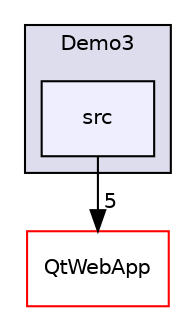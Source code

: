 digraph "prerequisites/QtWebApp/Demo3/src" {
  compound=true
  node [ fontsize="10", fontname="Helvetica"];
  edge [ labelfontsize="10", labelfontname="Helvetica"];
  subgraph clusterdir_be1a6a200aca2ecce48491ca7899e9cd {
    graph [ bgcolor="#ddddee", pencolor="black", label="Demo3" fontname="Helvetica", fontsize="10", URL="dir_be1a6a200aca2ecce48491ca7899e9cd.html"]
  dir_c4425219b2e1cc84aaaef6366d9850e0 [shape=box, label="src", style="filled", fillcolor="#eeeeff", pencolor="black", URL="dir_c4425219b2e1cc84aaaef6366d9850e0.html"];
  }
  dir_fcefc31fc3f25546f55bfcf4421333ad [shape=box label="QtWebApp" fillcolor="white" style="filled" color="red" URL="dir_fcefc31fc3f25546f55bfcf4421333ad.html"];
  dir_c4425219b2e1cc84aaaef6366d9850e0->dir_fcefc31fc3f25546f55bfcf4421333ad [headlabel="5", labeldistance=1.5 headhref="dir_000037_000400.html"];
}
